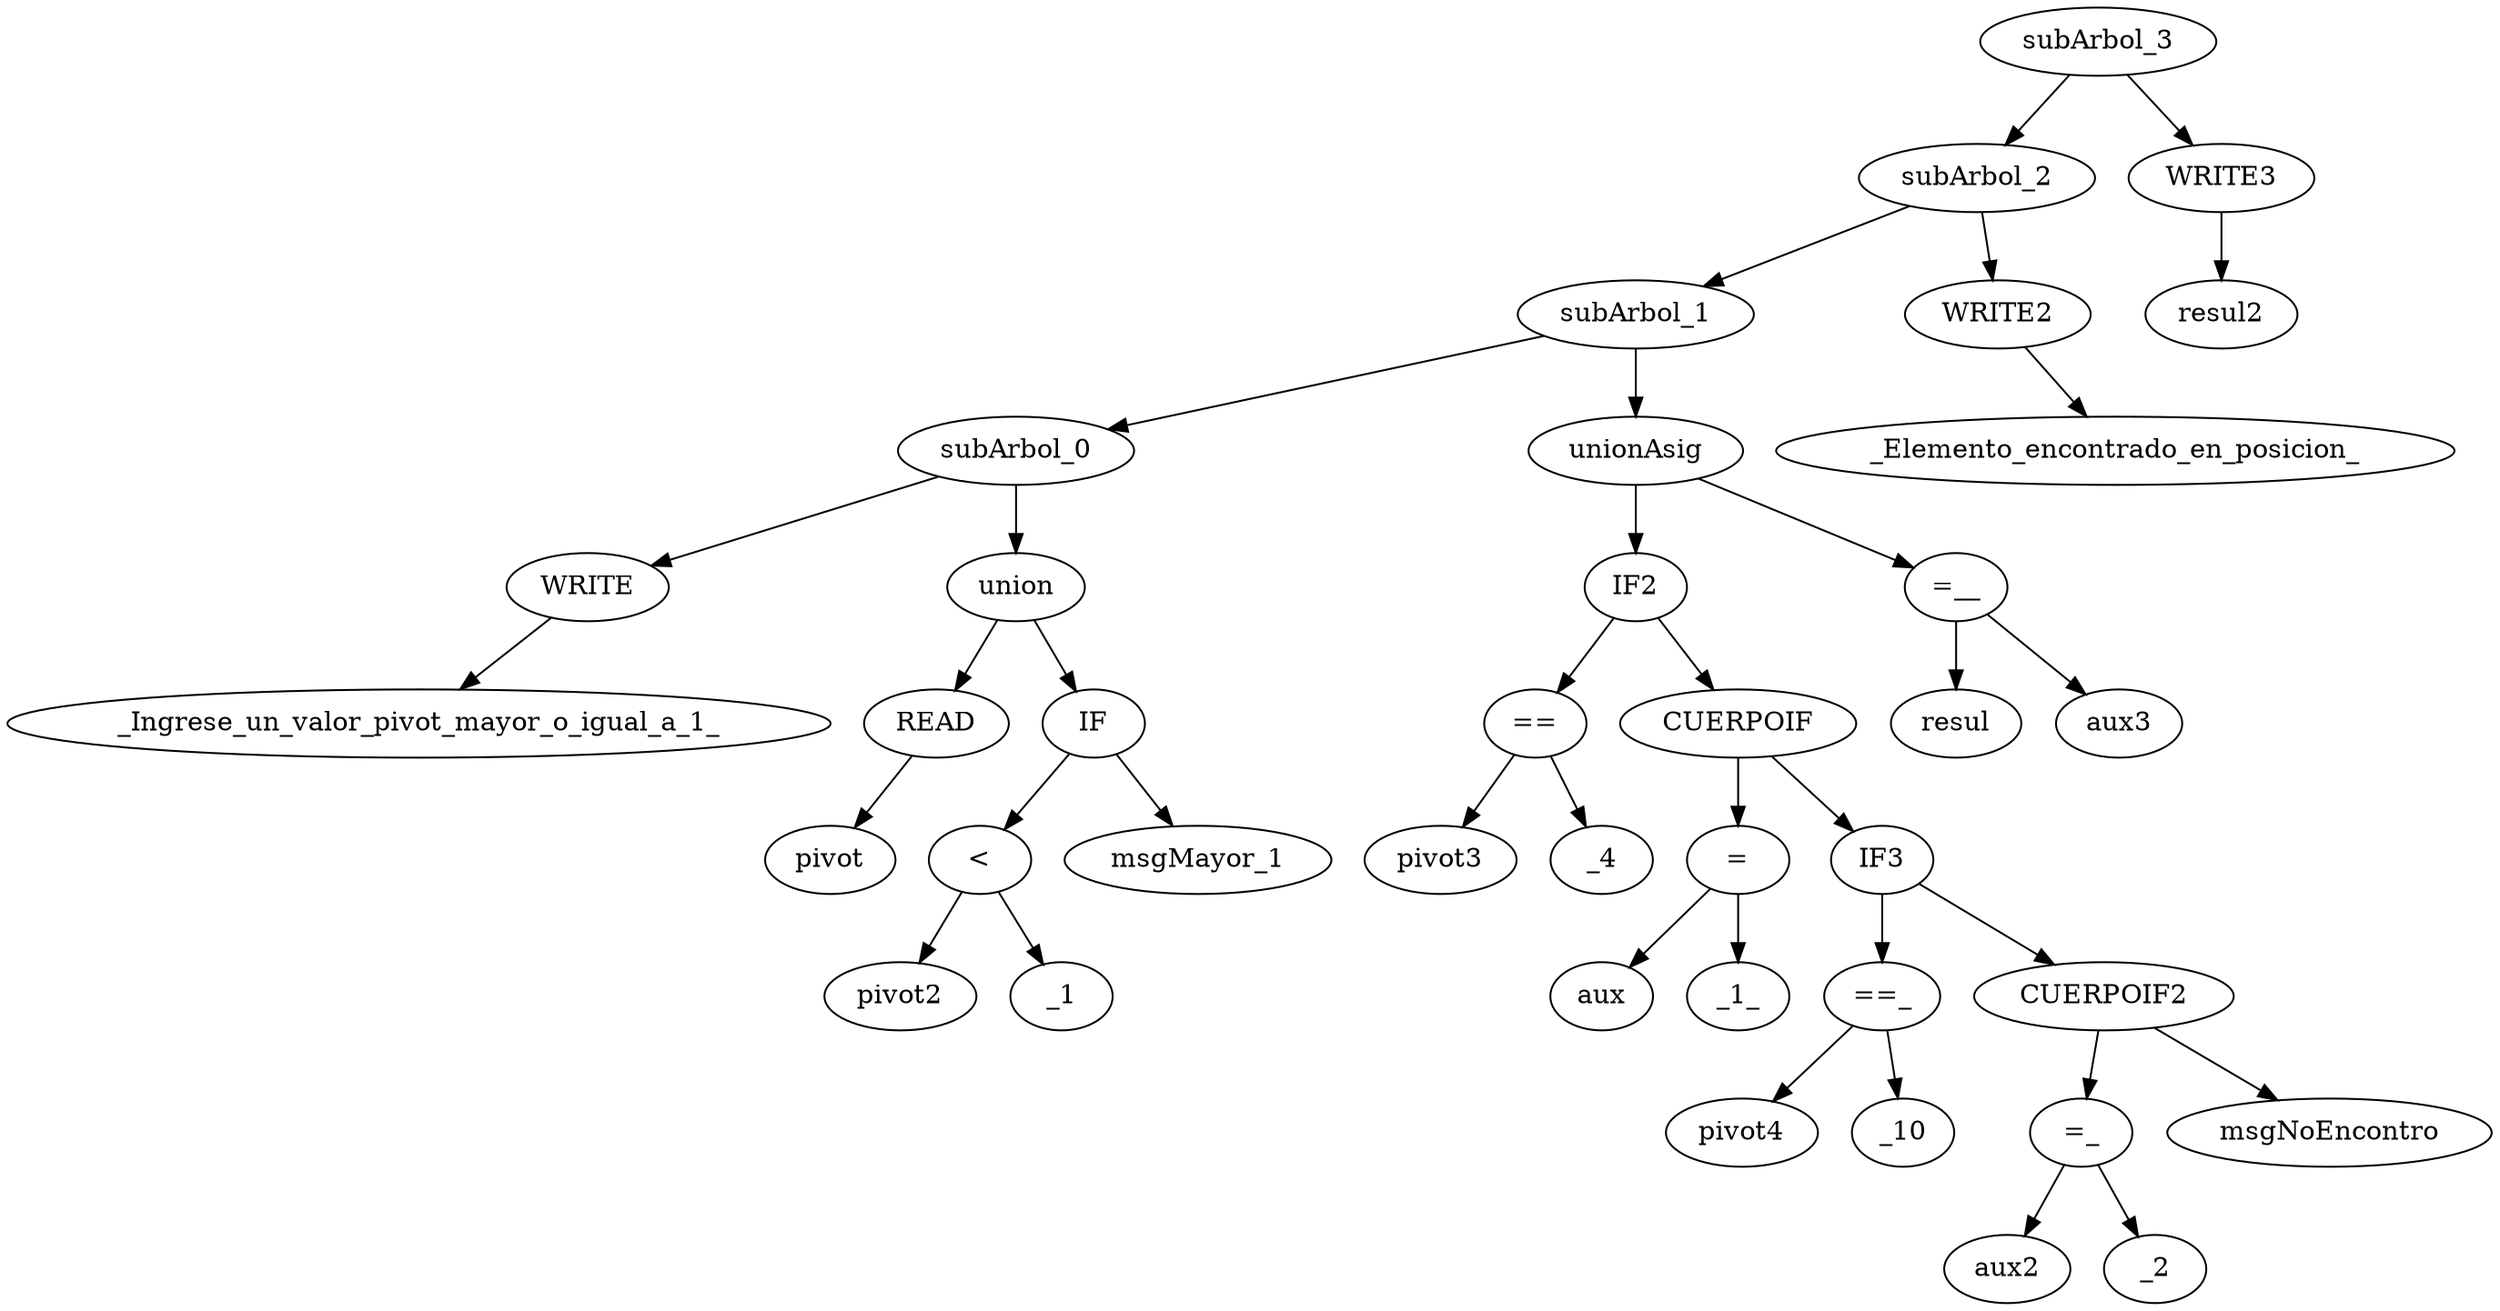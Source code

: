 digraph G {
	"subArbol_3" -> "subArbol_2" ;
	"subArbol_2" -> "subArbol_1" ;
	"subArbol_1" -> "subArbol_0" ;
	"subArbol_0" -> "WRITE" ;
	"WRITE" -> "_Ingrese_un_valor_pivot_mayor_o_igual_a_1_" ;
	"subArbol_0" -> "union" ;
	"union" -> "READ" ;
	"READ" -> "pivot" ;
	"union" -> "IF" ;
	"IF" -> "<" ;
	"<" -> "pivot2" ;
	"<" -> "_1" ;
	"IF" -> "msgMayor_1" ;
	"subArbol_1" -> "unionAsig" ;
	"unionAsig" -> "IF2" ;
	"IF2" -> "==" ;
	"==" -> "pivot3" ;
	"==" -> "_4" ;
	"IF2" -> "CUERPOIF" ;
	"CUERPOIF" -> "=" ;
	"=" -> "aux" ;
	"=" -> "_1_" ;
	"CUERPOIF" -> "IF3" ;
	"IF3" -> "==_" ;
	"==_" -> "pivot4" ;
	"==_" -> "_10" ;
	"IF3" -> "CUERPOIF2" ;
	"CUERPOIF2" -> "=_" ;
	"=_" -> "aux2" ;
	"=_" -> "_2" ;
	"CUERPOIF2" -> "msgNoEncontro" ;
	"unionAsig" -> "=__" ;
	"=__" -> "resul" ;
	"=__" -> "aux3" ;
	"subArbol_2" -> "WRITE2" ;
	"WRITE2" -> "_Elemento_encontrado_en_posicion_" ;
	"subArbol_3" -> "WRITE3" ;
	"WRITE3" -> "resul2" ;
}